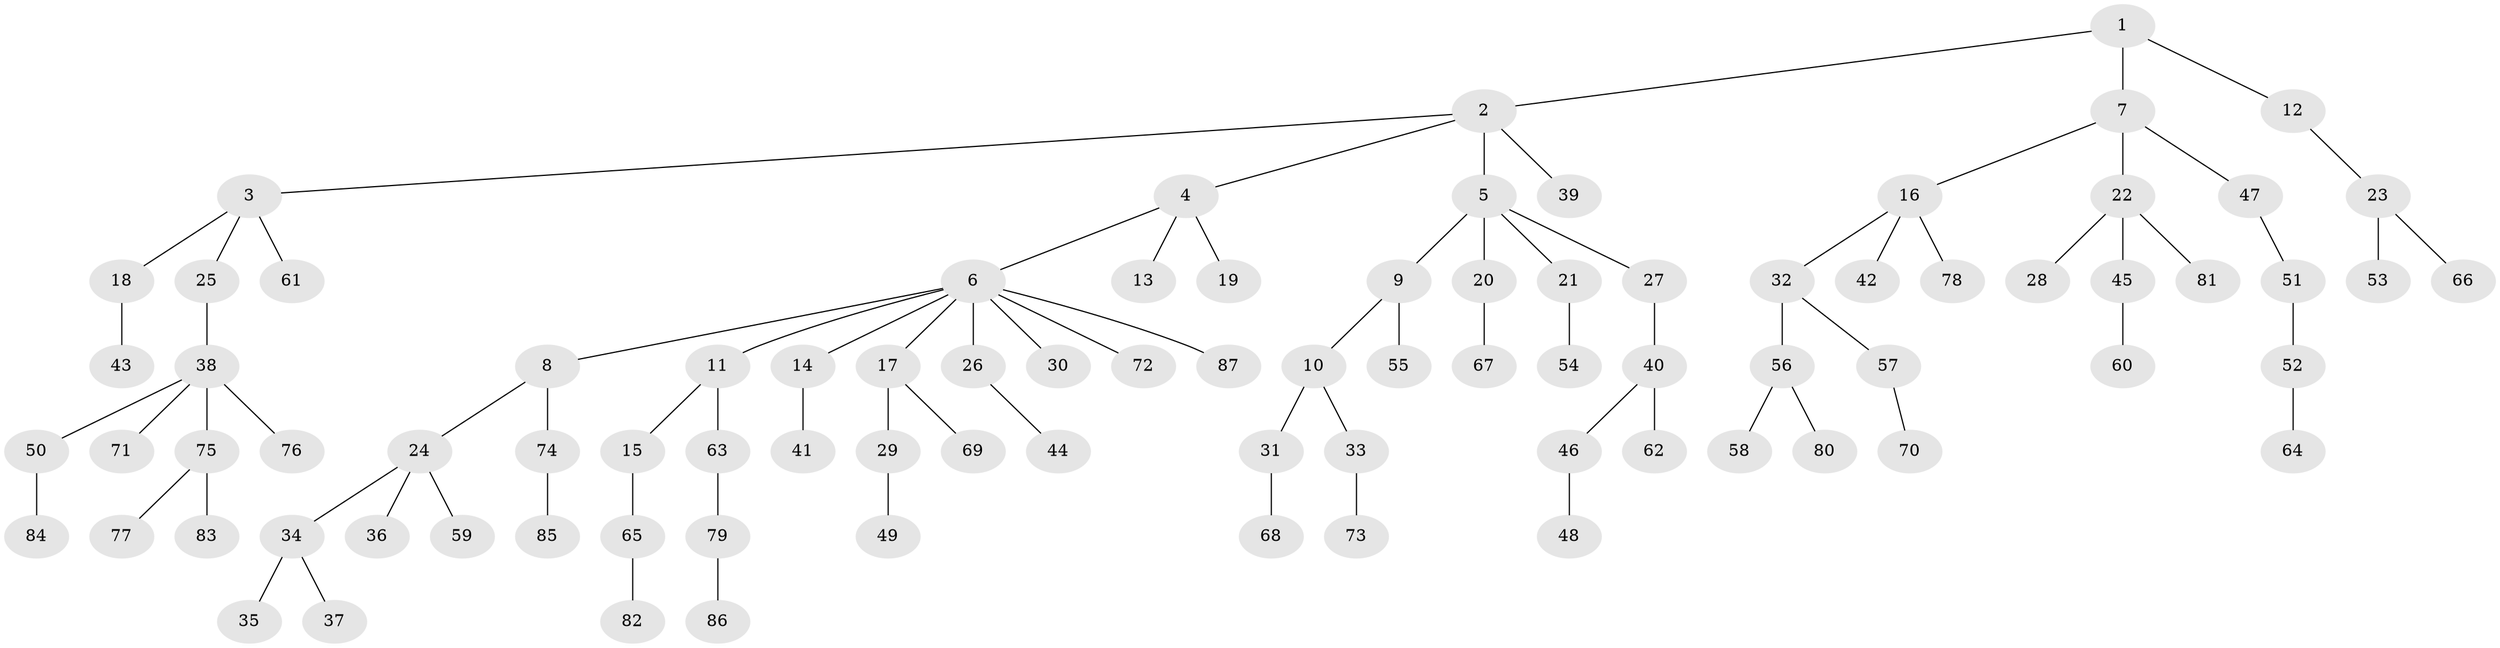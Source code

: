 // Generated by graph-tools (version 1.1) at 2025/26/03/09/25 03:26:28]
// undirected, 87 vertices, 86 edges
graph export_dot {
graph [start="1"]
  node [color=gray90,style=filled];
  1;
  2;
  3;
  4;
  5;
  6;
  7;
  8;
  9;
  10;
  11;
  12;
  13;
  14;
  15;
  16;
  17;
  18;
  19;
  20;
  21;
  22;
  23;
  24;
  25;
  26;
  27;
  28;
  29;
  30;
  31;
  32;
  33;
  34;
  35;
  36;
  37;
  38;
  39;
  40;
  41;
  42;
  43;
  44;
  45;
  46;
  47;
  48;
  49;
  50;
  51;
  52;
  53;
  54;
  55;
  56;
  57;
  58;
  59;
  60;
  61;
  62;
  63;
  64;
  65;
  66;
  67;
  68;
  69;
  70;
  71;
  72;
  73;
  74;
  75;
  76;
  77;
  78;
  79;
  80;
  81;
  82;
  83;
  84;
  85;
  86;
  87;
  1 -- 2;
  1 -- 7;
  1 -- 12;
  2 -- 3;
  2 -- 4;
  2 -- 5;
  2 -- 39;
  3 -- 18;
  3 -- 25;
  3 -- 61;
  4 -- 6;
  4 -- 13;
  4 -- 19;
  5 -- 9;
  5 -- 20;
  5 -- 21;
  5 -- 27;
  6 -- 8;
  6 -- 11;
  6 -- 14;
  6 -- 17;
  6 -- 26;
  6 -- 30;
  6 -- 72;
  6 -- 87;
  7 -- 16;
  7 -- 22;
  7 -- 47;
  8 -- 24;
  8 -- 74;
  9 -- 10;
  9 -- 55;
  10 -- 31;
  10 -- 33;
  11 -- 15;
  11 -- 63;
  12 -- 23;
  14 -- 41;
  15 -- 65;
  16 -- 32;
  16 -- 42;
  16 -- 78;
  17 -- 29;
  17 -- 69;
  18 -- 43;
  20 -- 67;
  21 -- 54;
  22 -- 28;
  22 -- 45;
  22 -- 81;
  23 -- 53;
  23 -- 66;
  24 -- 34;
  24 -- 36;
  24 -- 59;
  25 -- 38;
  26 -- 44;
  27 -- 40;
  29 -- 49;
  31 -- 68;
  32 -- 56;
  32 -- 57;
  33 -- 73;
  34 -- 35;
  34 -- 37;
  38 -- 50;
  38 -- 71;
  38 -- 75;
  38 -- 76;
  40 -- 46;
  40 -- 62;
  45 -- 60;
  46 -- 48;
  47 -- 51;
  50 -- 84;
  51 -- 52;
  52 -- 64;
  56 -- 58;
  56 -- 80;
  57 -- 70;
  63 -- 79;
  65 -- 82;
  74 -- 85;
  75 -- 77;
  75 -- 83;
  79 -- 86;
}
